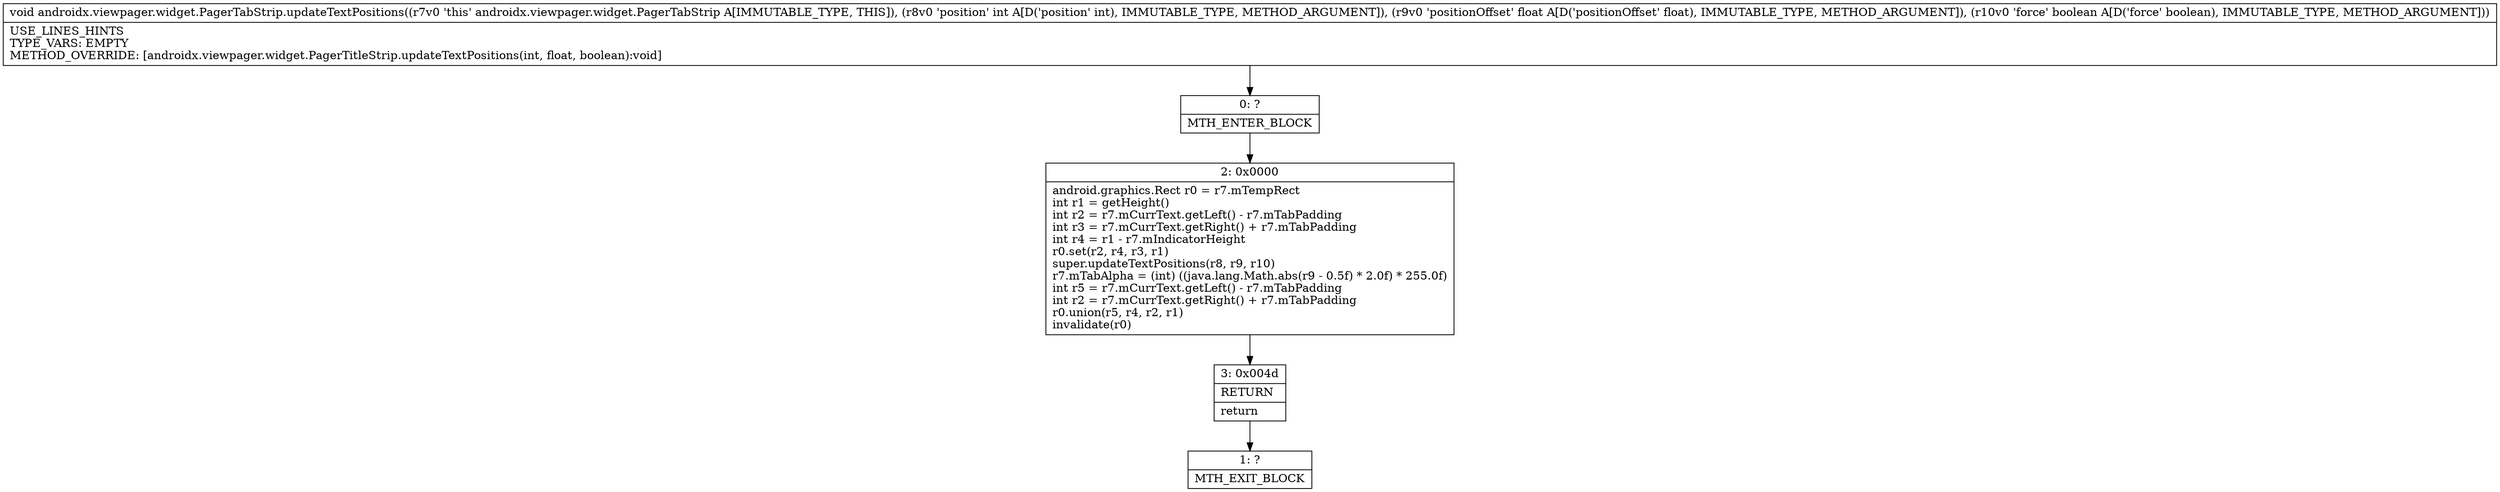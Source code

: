 digraph "CFG forandroidx.viewpager.widget.PagerTabStrip.updateTextPositions(IFZ)V" {
Node_0 [shape=record,label="{0\:\ ?|MTH_ENTER_BLOCK\l}"];
Node_2 [shape=record,label="{2\:\ 0x0000|android.graphics.Rect r0 = r7.mTempRect\lint r1 = getHeight()\lint r2 = r7.mCurrText.getLeft() \- r7.mTabPadding\lint r3 = r7.mCurrText.getRight() + r7.mTabPadding\lint r4 = r1 \- r7.mIndicatorHeight\lr0.set(r2, r4, r3, r1)\lsuper.updateTextPositions(r8, r9, r10)\lr7.mTabAlpha = (int) ((java.lang.Math.abs(r9 \- 0.5f) * 2.0f) * 255.0f)\lint r5 = r7.mCurrText.getLeft() \- r7.mTabPadding\lint r2 = r7.mCurrText.getRight() + r7.mTabPadding\lr0.union(r5, r4, r2, r1)\linvalidate(r0)\l}"];
Node_3 [shape=record,label="{3\:\ 0x004d|RETURN\l|return\l}"];
Node_1 [shape=record,label="{1\:\ ?|MTH_EXIT_BLOCK\l}"];
MethodNode[shape=record,label="{void androidx.viewpager.widget.PagerTabStrip.updateTextPositions((r7v0 'this' androidx.viewpager.widget.PagerTabStrip A[IMMUTABLE_TYPE, THIS]), (r8v0 'position' int A[D('position' int), IMMUTABLE_TYPE, METHOD_ARGUMENT]), (r9v0 'positionOffset' float A[D('positionOffset' float), IMMUTABLE_TYPE, METHOD_ARGUMENT]), (r10v0 'force' boolean A[D('force' boolean), IMMUTABLE_TYPE, METHOD_ARGUMENT]))  | USE_LINES_HINTS\lTYPE_VARS: EMPTY\lMETHOD_OVERRIDE: [androidx.viewpager.widget.PagerTitleStrip.updateTextPositions(int, float, boolean):void]\l}"];
MethodNode -> Node_0;Node_0 -> Node_2;
Node_2 -> Node_3;
Node_3 -> Node_1;
}

